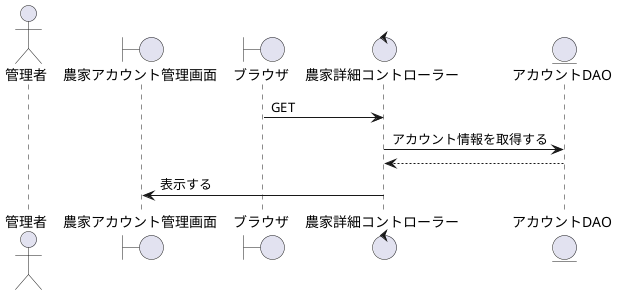 @startuml 農家アカウント管理表示

actor    "管理者" as act
boundary "農家アカウント管理画面" as Farmer_management_s
boundary "ブラウザ" as brz
control  "農家詳細コントローラー" as Acquisition_c
entity   "アカウントDAO" as Account_DAO

'-------------------------------------------------------------------------------------------

brz -> Acquisition_c : GET
Acquisition_c -> Account_DAO : アカウント情報を取得する
Acquisition_c <-- Account_DAO
Farmer_management_s <- Acquisition_c : 表示する

@enduml